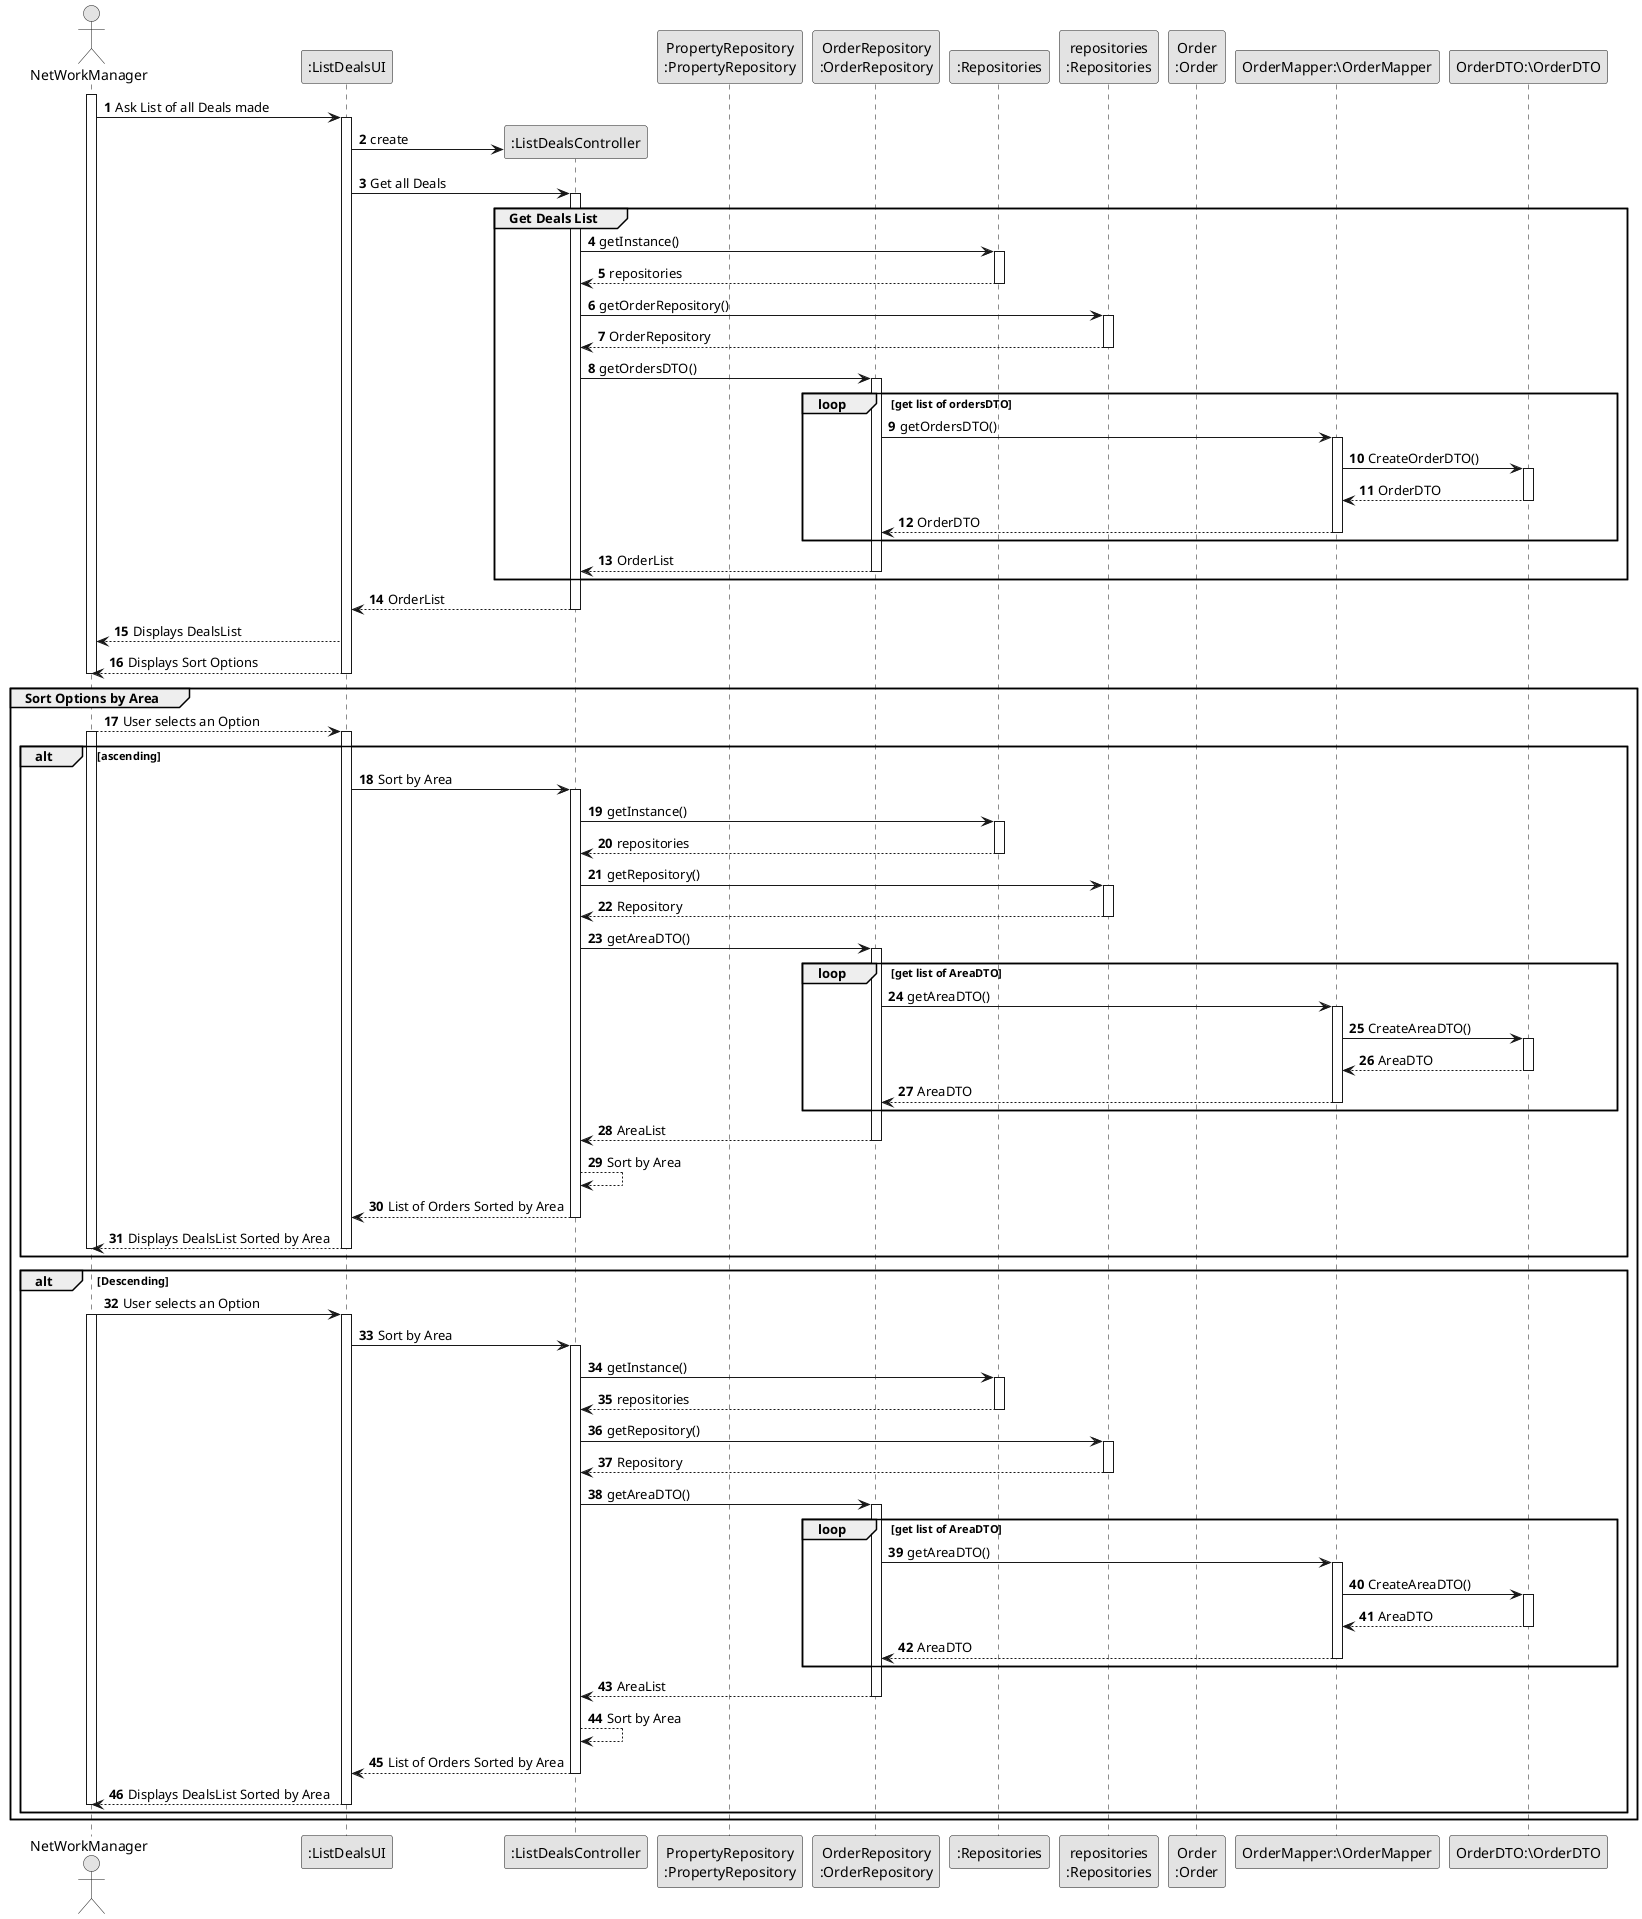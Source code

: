 @startuml
skinparam monochrome true
skinparam packageStyle rectangle
skinparam shadowing false

autonumber

'hide footbox
actor "NetWorkManager" as nm
participant ":ListDealsUI" as UI
participant ":ListDealsController" as CTRL
participant "PropertyRepository\n:PropertyRepository" as PropertyRepository
participant "OrderRepository\n:OrderRepository" as OrderRepository
participant ":Repositories" as RepositorySingleton
participant "repositories\n:Repositories" as PLAT
participant "Order\n:Order" as TAREFA
participant "OrderMapper:\OrderMapper" as Mapper
participant "OrderDTO:\OrderDTO" as DTO

activate nm

    nm -> UI : Ask List of all Deals made

    activate UI

        UI -> CTRL** : create

    UI-> CTRL : Get all Deals
    activate CTRL

    group Get Deals List


            CTRL -> RepositorySingleton : getInstance()
            activate RepositorySingleton

                RepositorySingleton --> CTRL: repositories
            deactivate RepositorySingleton

            CTRL -> PLAT : getOrderRepository()
            activate PLAT

            PLAT --> CTRL: OrderRepository
            deactivate PLAT

            CTRL -> OrderRepository : getOrdersDTO()
            loop get list of ordersDTO
            activate OrderRepository
              OrderRepository->Mapper:getOrdersDTO()
            activate Mapper

            Mapper->DTO:CreateOrderDTO()

            activate DTO
            DTO-->Mapper:OrderDTO
            deactivate DTO
            Mapper-->OrderRepository:OrderDTO
            deactivate Mapper
            end
                OrderRepository --> CTRL : OrderList
            deactivate OrderRepository
    end group



    UI<-- CTRL  : OrderList
    deactivate CTRL

    UI --> nm : Displays DealsList

    UI --> nm : Displays Sort Options
    deactivate UI
    deactivate nm

group Sort Options by Area

    nm --> UI : User selects an Option
    activate nm
    activate UI

    alt ascending
        UI -> CTRL : Sort by Area
        activate CTRL

                CTRL -> RepositorySingleton : getInstance()
                activate RepositorySingleton

                RepositorySingleton --> CTRL: repositories
                deactivate RepositorySingleton

                CTRL -> PLAT : getRepository()
                activate PLAT

                PLAT --> CTRL: Repository
                deactivate PLAT

                CTRL -> OrderRepository : getAreaDTO()
                loop get list of AreaDTO
                activate OrderRepository
                  OrderRepository->Mapper:getAreaDTO()
                activate Mapper

                Mapper->DTO:CreateAreaDTO()

                activate DTO
                DTO-->Mapper:AreaDTO
                deactivate DTO
                Mapper-->OrderRepository:AreaDTO
                deactivate Mapper
                end
                    OrderRepository --> CTRL : AreaList
                deactivate OrderRepository
                CTRL-->CTRL : Sort by Area
                CTRL--> UI : List of Orders Sorted by Area
                deactivate CTRL
                UI --> nm : Displays DealsList Sorted by Area
                deactivate UI
                deactivate nm
    end alt

    alt Descending
            nm-> UI : User selects an Option
            activate nm
            activate UI

            UI -> CTRL : Sort by Area
            activate CTRL

                    CTRL -> RepositorySingleton : getInstance()
                    activate RepositorySingleton

                    RepositorySingleton --> CTRL: repositories
                    deactivate RepositorySingleton

                    CTRL -> PLAT : getRepository()
                    activate PLAT

                    PLAT --> CTRL: Repository
                    deactivate PLAT

                    CTRL -> OrderRepository : getAreaDTO()
                    loop get list of AreaDTO
                    activate OrderRepository
                      OrderRepository->Mapper:getAreaDTO()
                    activate Mapper

                    Mapper->DTO:CreateAreaDTO()

                    activate DTO
                    DTO-->Mapper:AreaDTO
                    deactivate DTO
                    Mapper-->OrderRepository:AreaDTO
                    deactivate Mapper
                    end
                        OrderRepository --> CTRL : AreaList
                    deactivate OrderRepository
                    CTRL-->CTRL : Sort by Area
                    CTRL--> UI : List of Orders Sorted by Area
                    deactivate CTRL
                    UI --> nm : Displays DealsList Sorted by Area
                    deactivate UI
                    deactivate nm
        end alt
    end group
@enduml